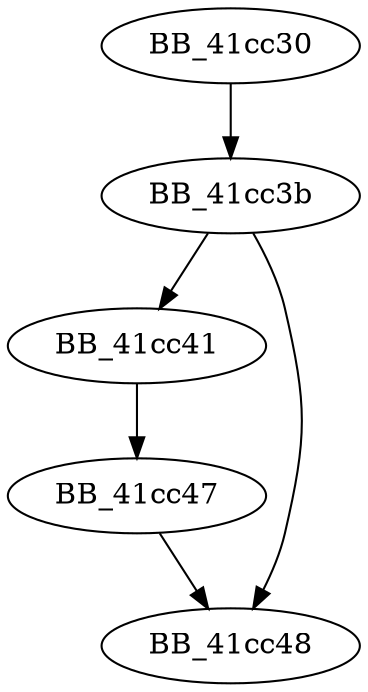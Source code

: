 DiGraph sub_41CC30{
BB_41cc30->BB_41cc3b
BB_41cc3b->BB_41cc41
BB_41cc3b->BB_41cc48
BB_41cc41->BB_41cc47
BB_41cc47->BB_41cc48
}
